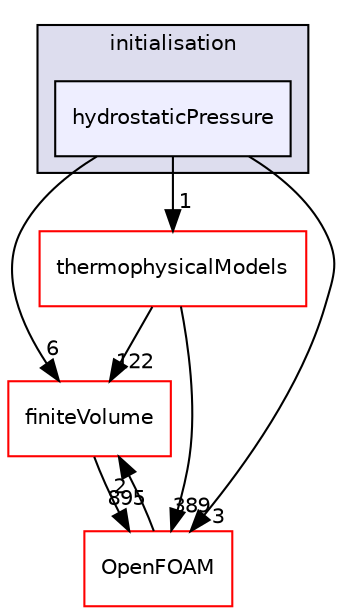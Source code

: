 digraph "src/functionObjects/initialisation/hydrostaticPressure" {
  bgcolor=transparent;
  compound=true
  node [ fontsize="10", fontname="Helvetica"];
  edge [ labelfontsize="10", labelfontname="Helvetica"];
  subgraph clusterdir_db459d157a8bdfd50d2f6f73fa31a3a2 {
    graph [ bgcolor="#ddddee", pencolor="black", label="initialisation" fontname="Helvetica", fontsize="10", URL="dir_db459d157a8bdfd50d2f6f73fa31a3a2.html"]
  dir_b48f194c452f9573622c0a02d80a2c4c [shape=box, label="hydrostaticPressure", style="filled", fillcolor="#eeeeff", pencolor="black", URL="dir_b48f194c452f9573622c0a02d80a2c4c.html"];
  }
  dir_9bd15774b555cf7259a6fa18f99fe99b [shape=box label="finiteVolume" color="red" URL="dir_9bd15774b555cf7259a6fa18f99fe99b.html"];
  dir_2778d089ec5c4f66810b11f753867003 [shape=box label="thermophysicalModels" color="red" URL="dir_2778d089ec5c4f66810b11f753867003.html"];
  dir_c5473ff19b20e6ec4dfe5c310b3778a8 [shape=box label="OpenFOAM" color="red" URL="dir_c5473ff19b20e6ec4dfe5c310b3778a8.html"];
  dir_9bd15774b555cf7259a6fa18f99fe99b->dir_c5473ff19b20e6ec4dfe5c310b3778a8 [headlabel="895", labeldistance=1.5 headhref="dir_000814_002151.html"];
  dir_b48f194c452f9573622c0a02d80a2c4c->dir_9bd15774b555cf7259a6fa18f99fe99b [headlabel="6", labeldistance=1.5 headhref="dir_001349_000814.html"];
  dir_b48f194c452f9573622c0a02d80a2c4c->dir_2778d089ec5c4f66810b11f753867003 [headlabel="1", labeldistance=1.5 headhref="dir_001349_001225.html"];
  dir_b48f194c452f9573622c0a02d80a2c4c->dir_c5473ff19b20e6ec4dfe5c310b3778a8 [headlabel="3", labeldistance=1.5 headhref="dir_001349_002151.html"];
  dir_2778d089ec5c4f66810b11f753867003->dir_9bd15774b555cf7259a6fa18f99fe99b [headlabel="122", labeldistance=1.5 headhref="dir_001225_000814.html"];
  dir_2778d089ec5c4f66810b11f753867003->dir_c5473ff19b20e6ec4dfe5c310b3778a8 [headlabel="389", labeldistance=1.5 headhref="dir_001225_002151.html"];
  dir_c5473ff19b20e6ec4dfe5c310b3778a8->dir_9bd15774b555cf7259a6fa18f99fe99b [headlabel="2", labeldistance=1.5 headhref="dir_002151_000814.html"];
}
